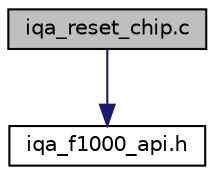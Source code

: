digraph "iqa_reset_chip.c"
{
  edge [fontname="Helvetica",fontsize="10",labelfontname="Helvetica",labelfontsize="10"];
  node [fontname="Helvetica",fontsize="10",shape=record];
  Node0 [label="iqa_reset_chip.c",height=0.2,width=0.4,color="black", fillcolor="grey75", style="filled", fontcolor="black"];
  Node0 -> Node1 [color="midnightblue",fontsize="10",style="solid",fontname="Helvetica"];
  Node1 [label="iqa_f1000_api.h",height=0.2,width=0.4,color="black", fillcolor="white", style="filled",URL="$iqa__f1000__api_8h.html"];
}
